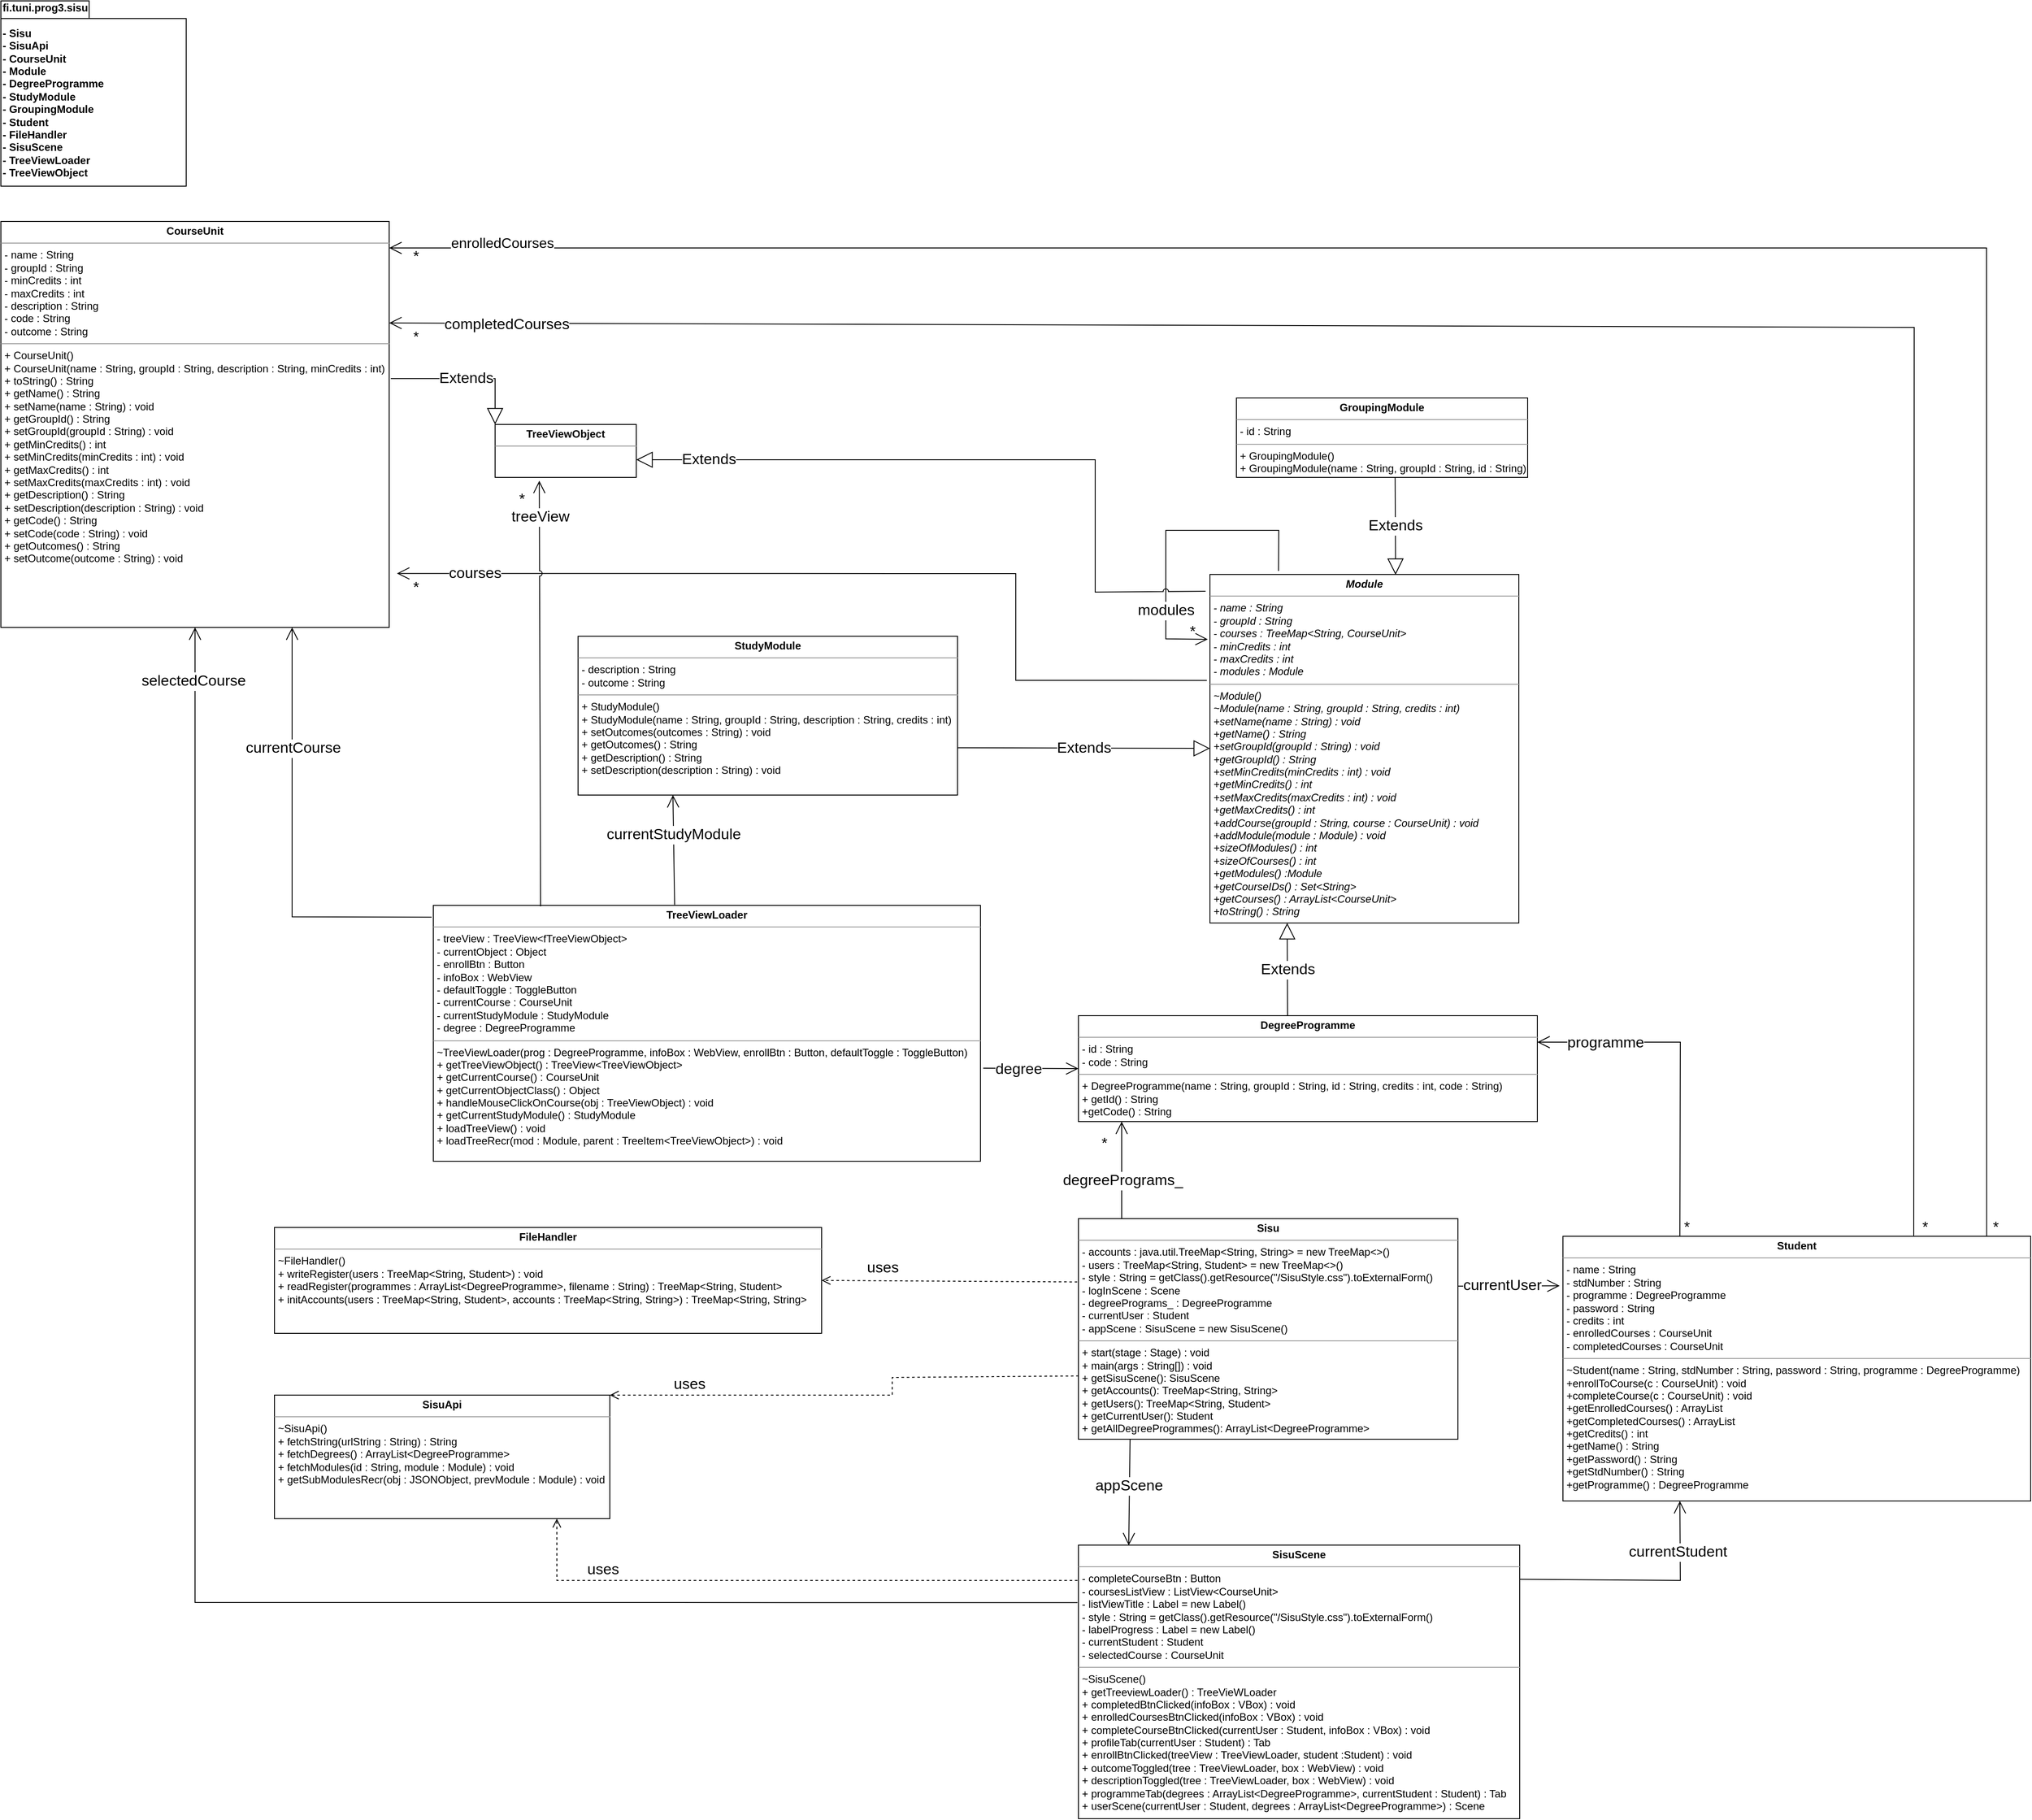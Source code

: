 <mxfile version="17.4.2" type="device"><diagram id="b2kYAkVYAqUi-ONLat55" name="Sivu-1"><mxGraphModel dx="3987" dy="3073" grid="1" gridSize="10" guides="1" tooltips="1" connect="1" arrows="1" fold="1" page="1" pageScale="1" pageWidth="827" pageHeight="1169" math="0" shadow="0"><root><mxCell id="0"/><mxCell id="1" parent="0"/><mxCell id="my7mPTRcm5bm8isYkacf-1" value="&lt;p style=&quot;margin: 0px ; margin-top: 4px ; text-align: center&quot;&gt;&lt;b&gt;CourseUnit&lt;/b&gt;&lt;/p&gt;&lt;hr size=&quot;1&quot;&gt;&lt;p style=&quot;margin: 0px ; margin-left: 4px&quot;&gt;- name : String&lt;/p&gt;&lt;p style=&quot;margin: 0px ; margin-left: 4px&quot;&gt;- groupId : String&lt;/p&gt;&lt;p style=&quot;margin: 0px ; margin-left: 4px&quot;&gt;- minCredits : int&lt;/p&gt;&lt;p style=&quot;margin: 0px ; margin-left: 4px&quot;&gt;- maxCredits : int&lt;/p&gt;&lt;p style=&quot;margin: 0px ; margin-left: 4px&quot;&gt;- description : String&lt;/p&gt;&lt;p style=&quot;margin: 0px ; margin-left: 4px&quot;&gt;- code : String&lt;/p&gt;&lt;p style=&quot;margin: 0px ; margin-left: 4px&quot;&gt;- outcome : String&lt;/p&gt;&lt;hr size=&quot;1&quot;&gt;&lt;p style=&quot;margin: 0px ; margin-left: 4px&quot;&gt;+ CourseUnit()&lt;/p&gt;&lt;p style=&quot;margin: 0px ; margin-left: 4px&quot;&gt;+ CourseUnit(name : String, groupId : String, description : String, minCredits : int)&lt;br&gt;&lt;/p&gt;&lt;p style=&quot;margin: 0px ; margin-left: 4px&quot;&gt;+ toString() : String&lt;br&gt;&lt;/p&gt;&lt;p style=&quot;margin: 0px ; margin-left: 4px&quot;&gt;+ getName() : String&lt;br&gt;&lt;/p&gt;&lt;p style=&quot;margin: 0px ; margin-left: 4px&quot;&gt;+ setName(name : String) : void&lt;br&gt;&lt;/p&gt;&lt;p style=&quot;margin: 0px ; margin-left: 4px&quot;&gt;+ getGroupId() : String&lt;br&gt;&lt;/p&gt;&lt;p style=&quot;margin: 0px ; margin-left: 4px&quot;&gt;+ setGroupId(groupId : String) : void&lt;br&gt;&lt;/p&gt;&lt;p style=&quot;margin: 0px ; margin-left: 4px&quot;&gt;+ getMinCredits() : int&lt;br&gt;&lt;/p&gt;&lt;p style=&quot;margin: 0px ; margin-left: 4px&quot;&gt;+ setMinCredits(minCredits : int) : void&lt;br&gt;&lt;/p&gt;&lt;p style=&quot;margin: 0px ; margin-left: 4px&quot;&gt;+ getMaxCredits() : int&lt;br&gt;&lt;/p&gt;&lt;p style=&quot;margin: 0px ; margin-left: 4px&quot;&gt;+ setMaxCredits(maxCredits : int) : void&lt;br&gt;&lt;/p&gt;&lt;p style=&quot;margin: 0px ; margin-left: 4px&quot;&gt;+ getDescription() : String&lt;br&gt;&lt;/p&gt;&lt;p style=&quot;margin: 0px ; margin-left: 4px&quot;&gt;+ setDescription(description : String) : void&lt;br&gt;&lt;/p&gt;&lt;p style=&quot;margin: 0px ; margin-left: 4px&quot;&gt;+ getCode() : String&lt;br&gt;&lt;/p&gt;&lt;p style=&quot;margin: 0px ; margin-left: 4px&quot;&gt;+ setCode(code : String) : void&lt;br&gt;&lt;/p&gt;&lt;p style=&quot;margin: 0px ; margin-left: 4px&quot;&gt;+ getOutcomes() : String&lt;br&gt;&lt;/p&gt;&lt;p style=&quot;margin: 0px ; margin-left: 4px&quot;&gt;+ setOutcome(outcome : String) : void&lt;br&gt;&lt;/p&gt;" style="verticalAlign=top;align=left;overflow=fill;fontSize=12;fontFamily=Helvetica;html=1;" parent="1" vertex="1"><mxGeometry x="-240" y="-540" width="440" height="460" as="geometry"/></mxCell><mxCell id="my7mPTRcm5bm8isYkacf-2" value="&lt;p style=&quot;margin: 0px ; margin-top: 4px ; text-align: center&quot;&gt;&lt;b&gt;TreeViewObject&lt;/b&gt;&lt;/p&gt;&lt;hr size=&quot;1&quot;&gt;&lt;p style=&quot;margin: 0px ; margin-left: 4px&quot;&gt;&lt;/p&gt;&lt;p style=&quot;margin: 0px ; margin-left: 4px&quot;&gt;&lt;br&gt;&lt;/p&gt;" style="verticalAlign=top;align=left;overflow=fill;fontSize=12;fontFamily=Helvetica;html=1;" parent="1" vertex="1"><mxGeometry x="320" y="-310" width="160" height="60" as="geometry"/></mxCell><mxCell id="my7mPTRcm5bm8isYkacf-3" value="&lt;p style=&quot;margin: 0px ; margin-top: 4px ; text-align: center&quot;&gt;&lt;b&gt;DegreeProgramme&lt;/b&gt;&lt;/p&gt;&lt;hr size=&quot;1&quot;&gt;&lt;p style=&quot;margin: 0px ; margin-left: 4px&quot;&gt;- id : String&lt;/p&gt;&lt;p style=&quot;margin: 0px ; margin-left: 4px&quot;&gt;- code : String&lt;br&gt;&lt;/p&gt;&lt;hr size=&quot;1&quot;&gt;&lt;p style=&quot;margin: 0px ; margin-left: 4px&quot;&gt;+ DegreeProgramme(name : String, groupId : String, id : String, credits : int, code : String)&lt;/p&gt;&lt;p style=&quot;margin: 0px ; margin-left: 4px&quot;&gt;+ getId() : String&lt;br&gt;&lt;/p&gt;&lt;p style=&quot;margin: 0px ; margin-left: 4px&quot;&gt;+getCode() : String&lt;br&gt;&lt;/p&gt;" style="verticalAlign=top;align=left;overflow=fill;fontSize=12;fontFamily=Helvetica;html=1;" parent="1" vertex="1"><mxGeometry x="981" y="360" width="520" height="120" as="geometry"/></mxCell><mxCell id="my7mPTRcm5bm8isYkacf-4" value="&lt;p style=&quot;margin: 0px ; margin-top: 4px ; text-align: center&quot;&gt;&lt;b&gt;Student&lt;/b&gt;&lt;/p&gt;&lt;hr size=&quot;1&quot;&gt;&lt;p style=&quot;margin: 0px ; margin-left: 4px&quot;&gt;- name : String&lt;/p&gt;&lt;p style=&quot;margin: 0px ; margin-left: 4px&quot;&gt;- stdNumber : String&lt;/p&gt;&lt;p style=&quot;margin: 0px ; margin-left: 4px&quot;&gt;- programme : DegreeProgramme&lt;/p&gt;&lt;p style=&quot;margin: 0px ; margin-left: 4px&quot;&gt;- password : String&lt;/p&gt;&lt;p style=&quot;margin: 0px ; margin-left: 4px&quot;&gt;- credits : int&lt;/p&gt;&lt;p style=&quot;margin: 0px ; margin-left: 4px&quot;&gt;- enrolledCourses : CourseUnit&lt;br&gt;- completedCourses : CourseUnit&lt;/p&gt;&lt;hr size=&quot;1&quot;&gt;&lt;p style=&quot;margin: 0px ; margin-left: 4px&quot;&gt;~Student(name : String, stdNumber : String, password : String, programme : DegreeProgramme)&lt;/p&gt;&lt;p style=&quot;margin: 0px ; margin-left: 4px&quot;&gt;+enrollToCourse(c : CourseUnit) : void&lt;br&gt;&lt;/p&gt;&lt;p style=&quot;margin: 0px ; margin-left: 4px&quot;&gt;+completeCourse(c : CourseUnit) : void&lt;br&gt;&lt;/p&gt;&lt;p style=&quot;margin: 0px ; margin-left: 4px&quot;&gt;+getEnrolledCourses() : ArrayList&lt;br&gt;&lt;/p&gt;&lt;p style=&quot;margin: 0px ; margin-left: 4px&quot;&gt;+getCompletedCourses() : ArrayList&lt;br&gt;&lt;/p&gt;&lt;p style=&quot;margin: 0px ; margin-left: 4px&quot;&gt;+getCredits() : int&lt;br&gt;&lt;/p&gt;&lt;p style=&quot;margin: 0px ; margin-left: 4px&quot;&gt;+getName() : String&lt;br&gt;&lt;/p&gt;&lt;p style=&quot;margin: 0px ; margin-left: 4px&quot;&gt;+getPassword() : String&lt;br&gt;&lt;/p&gt;&lt;p style=&quot;margin: 0px ; margin-left: 4px&quot;&gt;+getStdNumber() : String&lt;br&gt;&lt;/p&gt;&lt;p style=&quot;margin: 0px ; margin-left: 4px&quot;&gt;+getProgramme() : DegreeProgramme&lt;br&gt;&lt;/p&gt;&lt;p style=&quot;margin: 0px ; margin-left: 4px&quot;&gt;&lt;br&gt;&lt;/p&gt;" style="verticalAlign=top;align=left;overflow=fill;fontSize=12;fontFamily=Helvetica;html=1;" parent="1" vertex="1"><mxGeometry x="1530" y="610" width="530" height="300" as="geometry"/></mxCell><mxCell id="my7mPTRcm5bm8isYkacf-5" value="&lt;p style=&quot;margin: 0px ; margin-top: 4px ; text-align: center&quot;&gt;&lt;b&gt;SisuScene&lt;/b&gt;&lt;/p&gt;&lt;hr size=&quot;1&quot;&gt;&lt;p style=&quot;margin: 0px ; margin-left: 4px&quot;&gt;- completeCourseBtn : Button&lt;/p&gt;&lt;p style=&quot;margin: 0px ; margin-left: 4px&quot;&gt;- coursesListView : ListView&amp;lt;CourseUnit&amp;gt;&lt;/p&gt;&lt;p style=&quot;margin: 0px ; margin-left: 4px&quot;&gt;- listViewTitle : Label = new Label()&lt;/p&gt;&lt;p style=&quot;margin: 0px ; margin-left: 4px&quot;&gt;- style : String = getClass().getResource(&quot;/SisuStyle.css&quot;).toExternalForm()&lt;/p&gt;&lt;p style=&quot;margin: 0px ; margin-left: 4px&quot;&gt;- labelProgress : Label = new Label()&lt;/p&gt;&lt;p style=&quot;margin: 0px ; margin-left: 4px&quot;&gt;- currentStudent : Student&lt;/p&gt;&lt;p style=&quot;margin: 0px ; margin-left: 4px&quot;&gt;- selectedCourse : CourseUnit&lt;/p&gt;&lt;hr size=&quot;1&quot;&gt;&lt;p style=&quot;margin: 0px ; margin-left: 4px&quot;&gt;~SisuScene()&lt;/p&gt;&lt;p style=&quot;margin: 0px ; margin-left: 4px&quot;&gt;+ getTreeviewLoader() : TreeVieWLoader&lt;/p&gt;&lt;p style=&quot;margin: 0px ; margin-left: 4px&quot;&gt;+ completedBtnClicked(infoBox : VBox) : void&lt;/p&gt;&lt;p style=&quot;margin: 0px ; margin-left: 4px&quot;&gt;+ enrolledCoursesBtnClicked(infoBox : VBox) : void&lt;/p&gt;&lt;p style=&quot;margin: 0px ; margin-left: 4px&quot;&gt;+ completeCourseBtnClicked(currentUser : Student, infoBox : VBox) : void&lt;/p&gt;&lt;p style=&quot;margin: 0px ; margin-left: 4px&quot;&gt;+ profileTab(currentUser : Student) : Tab&lt;/p&gt;&lt;p style=&quot;margin: 0px ; margin-left: 4px&quot;&gt;+ enrollBtnClicked(treeView : TreeViewLoader, student :Student) : void&lt;/p&gt;&lt;p style=&quot;margin: 0px ; margin-left: 4px&quot;&gt;+ outcomeToggled(tree : TreeViewLoader, box : WebView) : void&lt;/p&gt;&lt;p style=&quot;margin: 0px ; margin-left: 4px&quot;&gt;+ descriptionToggled(tree : TreeViewLoader, box : WebView) : void&lt;/p&gt;&lt;p style=&quot;margin: 0px ; margin-left: 4px&quot;&gt;+ programmeTab(degrees : ArrayList&amp;lt;DegreeProgramme&amp;gt;, currentStudent : Student) : Tab&lt;/p&gt;&lt;p style=&quot;margin: 0px ; margin-left: 4px&quot;&gt;+ userScene(currentUser : Student, degrees : ArrayList&amp;lt;DegreeProgramme&amp;gt;) : Scene&lt;/p&gt;" style="verticalAlign=top;align=left;overflow=fill;fontSize=12;fontFamily=Helvetica;html=1;" parent="1" vertex="1"><mxGeometry x="981" y="960" width="500" height="310" as="geometry"/></mxCell><mxCell id="my7mPTRcm5bm8isYkacf-6" value="&lt;p style=&quot;margin: 0px ; margin-top: 4px ; text-align: center&quot;&gt;&lt;b&gt;Sisu&lt;/b&gt;&lt;/p&gt;&lt;hr size=&quot;1&quot;&gt;&lt;p style=&quot;margin: 0px ; margin-left: 4px&quot;&gt;- accounts : java.util.TreeMap&amp;lt;String, String&amp;gt; = new TreeMap&amp;lt;&amp;gt;()&lt;/p&gt;&lt;p style=&quot;margin: 0px ; margin-left: 4px&quot;&gt;- users : TreeMap&amp;lt;String, Student&amp;gt; = new TreeMap&amp;lt;&amp;gt;()&lt;/p&gt;&lt;p style=&quot;margin: 0px ; margin-left: 4px&quot;&gt;- style : String = getClass().getResource(&quot;/SisuStyle.css&quot;).toExternalForm()&lt;/p&gt;&lt;p style=&quot;margin: 0px ; margin-left: 4px&quot;&gt;- logInScene : Scene&lt;/p&gt;&lt;p style=&quot;margin: 0px ; margin-left: 4px&quot;&gt;- degreePrograms_ : DegreeProgramme&lt;/p&gt;&lt;p style=&quot;margin: 0px ; margin-left: 4px&quot;&gt;- currentUser : Student&lt;/p&gt;&lt;p style=&quot;margin: 0px ; margin-left: 4px&quot;&gt;- appScene : SisuScene = new SisuScene()&lt;/p&gt;&lt;hr size=&quot;1&quot;&gt;&lt;p style=&quot;margin: 0px ; margin-left: 4px&quot;&gt;+ start(stage : Stage) : void&lt;/p&gt;&lt;p style=&quot;margin: 0px ; margin-left: 4px&quot;&gt;+ main(args : String[]) : void&lt;/p&gt;&lt;p style=&quot;margin: 0px ; margin-left: 4px&quot;&gt;+&amp;nbsp;getSisuScene(): SisuScene&lt;/p&gt;&lt;p style=&quot;margin: 0px ; margin-left: 4px&quot;&gt;+ getAccounts(): TreeMap&amp;lt;String, String&amp;gt;&lt;/p&gt;&lt;p style=&quot;margin: 0px ; margin-left: 4px&quot;&gt;+ getUsers(): TreeMap&amp;lt;String, Student&amp;gt;&lt;/p&gt;&lt;p style=&quot;margin: 0px ; margin-left: 4px&quot;&gt;+ getCurrentUser(): Student&lt;/p&gt;&lt;p style=&quot;margin: 0px ; margin-left: 4px&quot;&gt;+ getAllDegreeProgrammes(): ArrayList&amp;lt;DegreeProgramme&amp;gt;&lt;/p&gt;" style="verticalAlign=top;align=left;overflow=fill;fontSize=12;fontFamily=Helvetica;html=1;" parent="1" vertex="1"><mxGeometry x="981" y="590" width="430" height="250" as="geometry"/></mxCell><mxCell id="my7mPTRcm5bm8isYkacf-7" value="&lt;p style=&quot;margin: 0px ; margin-top: 4px ; text-align: center&quot;&gt;&lt;b&gt;Module&lt;/b&gt;&lt;/p&gt;&lt;hr size=&quot;1&quot;&gt;&lt;p style=&quot;margin: 0px ; margin-left: 4px&quot;&gt;- name : String&lt;/p&gt;&lt;p style=&quot;margin: 0px ; margin-left: 4px&quot;&gt;- groupId : String&lt;/p&gt;&lt;p style=&quot;margin: 0px ; margin-left: 4px&quot;&gt;- courses : TreeMap&amp;lt;String, CourseUnit&amp;gt;&lt;/p&gt;&lt;p style=&quot;margin: 0px ; margin-left: 4px&quot;&gt;- minCredits : int&lt;/p&gt;&lt;p style=&quot;margin: 0px ; margin-left: 4px&quot;&gt;- maxCredits : int&lt;/p&gt;&lt;p style=&quot;margin: 0px ; margin-left: 4px&quot;&gt;- modules : Module&lt;/p&gt;&lt;hr size=&quot;1&quot;&gt;&lt;p style=&quot;margin: 0px ; margin-left: 4px&quot;&gt;~Module()&lt;br&gt;&lt;/p&gt;&lt;p style=&quot;margin: 0px ; margin-left: 4px&quot;&gt;~Module(name : String, groupId : String, credits : int)&lt;br&gt;&lt;/p&gt;&lt;p style=&quot;margin: 0px ; margin-left: 4px&quot;&gt;+setName(name : String) : void&lt;/p&gt;&lt;p style=&quot;margin: 0px ; margin-left: 4px&quot;&gt;+getName() : String&lt;br&gt;&lt;/p&gt;&lt;p style=&quot;margin: 0px ; margin-left: 4px&quot;&gt;+setGroupId(groupId : String) : void&lt;br&gt;&lt;/p&gt;&lt;p style=&quot;margin: 0px ; margin-left: 4px&quot;&gt;+getGroupId() : String&lt;br&gt;&lt;/p&gt;&lt;p style=&quot;margin: 0px ; margin-left: 4px&quot;&gt;+setMinCredits(minCredits : int) : void&lt;br&gt;&lt;/p&gt;&lt;p style=&quot;margin: 0px ; margin-left: 4px&quot;&gt;+getMinCredits() : int&lt;br&gt;&lt;/p&gt;&lt;p style=&quot;margin: 0px ; margin-left: 4px&quot;&gt;+setMaxCredits(maxCredits : int) : void&lt;br&gt;&lt;/p&gt;&lt;p style=&quot;margin: 0px ; margin-left: 4px&quot;&gt;+getMaxCredits() : int&lt;br&gt;&lt;/p&gt;&lt;p style=&quot;margin: 0px ; margin-left: 4px&quot;&gt;+addCourse(groupId : String, course : CourseUnit) : void&lt;br&gt;&lt;/p&gt;&lt;p style=&quot;margin: 0px ; margin-left: 4px&quot;&gt;+addModule(module : Module) : void&lt;br&gt;&lt;/p&gt;&lt;p style=&quot;margin: 0px ; margin-left: 4px&quot;&gt;+sizeOfModules() : int&lt;br&gt;&lt;/p&gt;&lt;p style=&quot;margin: 0px ; margin-left: 4px&quot;&gt;+sizeOfCourses() : int&lt;br&gt;&lt;/p&gt;&lt;p style=&quot;margin: 0px ; margin-left: 4px&quot;&gt;+getModules() :Module&lt;br&gt;&lt;/p&gt;&lt;p style=&quot;margin: 0px ; margin-left: 4px&quot;&gt;+getCourseIDs() : Set&amp;lt;String&amp;gt;&lt;br&gt;&lt;/p&gt;&lt;p style=&quot;margin: 0px ; margin-left: 4px&quot;&gt;+getCourses() : ArrayList&amp;lt;CourseUnit&amp;gt;&lt;br&gt;&lt;/p&gt;&lt;p style=&quot;margin: 0px ; margin-left: 4px&quot;&gt;+toString() : String&lt;br&gt;&lt;/p&gt;" style="verticalAlign=top;align=left;overflow=fill;fontSize=12;fontFamily=Helvetica;html=1;fontStyle=2" parent="1" vertex="1"><mxGeometry x="1130" y="-140" width="350" height="395" as="geometry"/></mxCell><mxCell id="my7mPTRcm5bm8isYkacf-8" value="&lt;p style=&quot;margin: 0px ; margin-top: 4px ; text-align: center&quot;&gt;&lt;b&gt;SisuApi&lt;/b&gt;&lt;/p&gt;&lt;hr size=&quot;1&quot;&gt;&lt;p style=&quot;margin: 0px ; margin-left: 4px&quot;&gt;&lt;/p&gt;&lt;p style=&quot;margin: 0px ; margin-left: 4px&quot;&gt;~SisuApi()&lt;br&gt;&lt;/p&gt;&lt;p style=&quot;margin: 0px ; margin-left: 4px&quot;&gt;+ fetchString(urlString : String) : String&lt;/p&gt;&lt;p style=&quot;margin: 0px ; margin-left: 4px&quot;&gt;+ fetchDegrees() : ArrayList&amp;lt;DegreeProgramme&amp;gt;&lt;/p&gt;&lt;p style=&quot;margin: 0px ; margin-left: 4px&quot;&gt;+ fetchModules(id : String, module : Module) : void&lt;/p&gt;&lt;p style=&quot;margin: 0px ; margin-left: 4px&quot;&gt;+ getSubModulesRecr(obj : JSONObject, prevModule : Module) : void&lt;/p&gt;" style="verticalAlign=top;align=left;overflow=fill;fontSize=12;fontFamily=Helvetica;html=1;" parent="1" vertex="1"><mxGeometry x="70" y="790" width="380" height="140" as="geometry"/></mxCell><mxCell id="my7mPTRcm5bm8isYkacf-9" value="&lt;p style=&quot;margin: 0px ; margin-top: 4px ; text-align: center&quot;&gt;&lt;b&gt;FileHandler&lt;/b&gt;&lt;/p&gt;&lt;hr size=&quot;1&quot;&gt;&lt;p style=&quot;margin: 0px ; margin-left: 4px&quot;&gt;~FileHandler()&lt;/p&gt;&lt;p style=&quot;margin: 0px ; margin-left: 4px&quot;&gt;+ writeRegister(users : TreeMap&amp;lt;String, Student&amp;gt;) : void&lt;/p&gt;&lt;p style=&quot;margin: 0px ; margin-left: 4px&quot;&gt;+ readRegister(programmes : ArrayList&amp;lt;DegreeProgramme&amp;gt;, filename : String) : TreeMap&amp;lt;String, Student&amp;gt;&lt;/p&gt;&lt;p style=&quot;margin: 0px ; margin-left: 4px&quot;&gt;+ initAccounts(users : TreeMap&amp;lt;String, Student&amp;gt;, accounts : TreeMap&amp;lt;String, String&amp;gt;) : TreeMap&amp;lt;String, String&amp;gt;&lt;/p&gt;" style="verticalAlign=top;align=left;overflow=fill;fontSize=12;fontFamily=Helvetica;html=1;" parent="1" vertex="1"><mxGeometry x="70" y="600" width="620" height="120" as="geometry"/></mxCell><mxCell id="my7mPTRcm5bm8isYkacf-10" value="&lt;p style=&quot;margin: 0px ; margin-top: 4px ; text-align: center&quot;&gt;&lt;b&gt;TreeViewLoader&lt;/b&gt;&lt;/p&gt;&lt;hr size=&quot;1&quot;&gt;&lt;p style=&quot;margin: 0px ; margin-left: 4px&quot;&gt;- treeView : TreeView&amp;lt;fTreeViewObject&amp;gt;&lt;/p&gt;&lt;p style=&quot;margin: 0px ; margin-left: 4px&quot;&gt;- currentObject : Object&lt;/p&gt;&lt;p style=&quot;margin: 0px ; margin-left: 4px&quot;&gt;- enrollBtn : Button&lt;/p&gt;&lt;p style=&quot;margin: 0px ; margin-left: 4px&quot;&gt;- infoBox : WebView&lt;/p&gt;&lt;p style=&quot;margin: 0px ; margin-left: 4px&quot;&gt;- defaultToggle : ToggleButton&lt;/p&gt;&lt;p style=&quot;margin: 0px ; margin-left: 4px&quot;&gt;- currentCourse : CourseUnit&lt;/p&gt;&lt;p style=&quot;margin: 0px ; margin-left: 4px&quot;&gt;- currentStudyModule : StudyModule&lt;br&gt;&lt;/p&gt;&lt;p style=&quot;margin: 0px ; margin-left: 4px&quot;&gt;- degree : DegreeProgramme&lt;/p&gt;&lt;hr size=&quot;1&quot;&gt;&lt;p style=&quot;margin: 0px ; margin-left: 4px&quot;&gt;~TreeViewLoader(prog : DegreeProgramme, infoBox : WebView, enrollBtn : Button, defaultToggle : ToggleButton)&lt;br&gt;&lt;/p&gt;&lt;p style=&quot;margin: 0px ; margin-left: 4px&quot;&gt;+ getTreeViewObject() : TreeView&amp;lt;TreeViewObject&amp;gt;&lt;/p&gt;&lt;p style=&quot;margin: 0px ; margin-left: 4px&quot;&gt;+ getCurrentCourse() : CourseUnit&lt;/p&gt;&lt;p style=&quot;margin: 0px ; margin-left: 4px&quot;&gt;+ getCurrentObjectClass() : Object&lt;/p&gt;&lt;p style=&quot;margin: 0px ; margin-left: 4px&quot;&gt;+ handleMouseClickOnCourse(obj : TreeViewObject) : void&lt;/p&gt;&lt;p style=&quot;margin: 0px ; margin-left: 4px&quot;&gt;+ getCurrentStudyModule() : StudyModule&lt;/p&gt;&lt;p style=&quot;margin: 0px ; margin-left: 4px&quot;&gt;+ loadTreeView() : void&lt;/p&gt;&lt;p style=&quot;margin: 0px ; margin-left: 4px&quot;&gt;+ loadTreeRecr(mod : Module, parent : TreeItem&amp;lt;TreeViewObject&amp;gt;) : void&lt;/p&gt;" style="verticalAlign=top;align=left;overflow=fill;fontSize=12;fontFamily=Helvetica;html=1;" parent="1" vertex="1"><mxGeometry x="250" y="235" width="620" height="290" as="geometry"/></mxCell><mxCell id="my7mPTRcm5bm8isYkacf-11" value="&lt;p style=&quot;margin: 0px ; margin-top: 4px ; text-align: center&quot;&gt;&lt;b&gt;StudyModule&lt;/b&gt;&lt;/p&gt;&lt;hr size=&quot;1&quot;&gt;&lt;p style=&quot;margin: 0px ; margin-left: 4px&quot;&gt;- description : String&lt;/p&gt;&lt;p style=&quot;margin: 0px ; margin-left: 4px&quot;&gt;- outcome : String&lt;br&gt;&lt;/p&gt;&lt;hr size=&quot;1&quot;&gt;&lt;p style=&quot;margin: 0px ; margin-left: 4px&quot;&gt;+ StudyModule()&lt;/p&gt;&lt;p style=&quot;margin: 0px ; margin-left: 4px&quot;&gt;+ StudyModule(name : String, groupId : String, description : String, credits : int)&lt;br&gt;&lt;/p&gt;&lt;p style=&quot;margin: 0px ; margin-left: 4px&quot;&gt;+ setOutcomes(outcomes : String) : void&lt;br&gt;&lt;/p&gt;&lt;p style=&quot;margin: 0px ; margin-left: 4px&quot;&gt;+ getOutcomes() : String&lt;br&gt;&lt;/p&gt;&lt;p style=&quot;margin: 0px ; margin-left: 4px&quot;&gt;+ getDescription() : String&lt;br&gt;&lt;/p&gt;&lt;p style=&quot;margin: 0px ; margin-left: 4px&quot;&gt;+ setDescription(description : String) : void&lt;br&gt;&lt;/p&gt;" style="verticalAlign=top;align=left;overflow=fill;fontSize=12;fontFamily=Helvetica;html=1;" parent="1" vertex="1"><mxGeometry x="414" y="-70" width="430" height="180" as="geometry"/></mxCell><mxCell id="my7mPTRcm5bm8isYkacf-12" value="&lt;p style=&quot;margin: 0px ; margin-top: 4px ; text-align: center&quot;&gt;&lt;b&gt;GroupingModule&lt;/b&gt;&lt;/p&gt;&lt;hr size=&quot;1&quot;&gt;&lt;p style=&quot;margin: 0px ; margin-left: 4px&quot;&gt;- id : String&lt;/p&gt;&lt;hr size=&quot;1&quot;&gt;&lt;p style=&quot;margin: 0px ; margin-left: 4px&quot;&gt;+ GroupingModule()&lt;/p&gt;&lt;p style=&quot;margin: 0px ; margin-left: 4px&quot;&gt;+ GroupingModule(name : String, groupId : String, id : String)&lt;/p&gt;" style="verticalAlign=top;align=left;overflow=fill;fontSize=12;fontFamily=Helvetica;html=1;" parent="1" vertex="1"><mxGeometry x="1160" y="-340" width="330" height="90" as="geometry"/></mxCell><mxCell id="my7mPTRcm5bm8isYkacf-22" value="" style="endArrow=open;endFill=1;endSize=12;html=1;rounded=0;fontSize=16;targetPerimeterSpacing=0;strokeWidth=1;exitX=0.906;exitY=0;exitDx=0;exitDy=0;exitPerimeter=0;" parent="1" source="my7mPTRcm5bm8isYkacf-4" edge="1"><mxGeometry width="160" relative="1" as="geometry"><mxPoint x="940" y="-390" as="sourcePoint"/><mxPoint x="200" y="-510" as="targetPoint"/><Array as="points"><mxPoint x="2010" y="-510"/><mxPoint x="230" y="-510"/><mxPoint x="204" y="-510"/></Array></mxGeometry></mxCell><mxCell id="my7mPTRcm5bm8isYkacf-23" value="enrolledCourses" style="edgeLabel;html=1;align=center;verticalAlign=middle;resizable=0;points=[];fontSize=16;" parent="my7mPTRcm5bm8isYkacf-22" vertex="1" connectable="0"><mxGeometry x="0.981" relative="1" as="geometry"><mxPoint x="100" y="-6" as="offset"/></mxGeometry></mxCell><mxCell id="my7mPTRcm5bm8isYkacf-25" value="*" style="text;html=1;align=center;verticalAlign=middle;resizable=0;points=[];autosize=1;strokeColor=none;fillColor=none;fontSize=16;" parent="1" vertex="1"><mxGeometry x="220" y="-420" width="20" height="20" as="geometry"/></mxCell><mxCell id="my7mPTRcm5bm8isYkacf-26" value="*" style="text;html=1;align=center;verticalAlign=middle;resizable=0;points=[];autosize=1;strokeColor=none;fillColor=none;fontSize=17;" parent="1" vertex="1"><mxGeometry x="2010" y="585" width="20" height="30" as="geometry"/></mxCell><mxCell id="my7mPTRcm5bm8isYkacf-27" value="" style="endArrow=open;endFill=1;endSize=12;html=1;rounded=0;fontSize=17;targetPerimeterSpacing=0;strokeWidth=1;exitX=0.136;exitY=1.001;exitDx=0;exitDy=0;exitPerimeter=0;entryX=0.114;entryY=0.001;entryDx=0;entryDy=0;entryPerimeter=0;" parent="1" source="my7mPTRcm5bm8isYkacf-6" target="my7mPTRcm5bm8isYkacf-5" edge="1"><mxGeometry width="160" relative="1" as="geometry"><mxPoint x="1030" y="820" as="sourcePoint"/><mxPoint x="1040" y="850" as="targetPoint"/><Array as="points"/></mxGeometry></mxCell><mxCell id="my7mPTRcm5bm8isYkacf-59" value="appScene" style="edgeLabel;html=1;align=center;verticalAlign=middle;resizable=0;points=[];fontSize=17;" parent="my7mPTRcm5bm8isYkacf-27" vertex="1" connectable="0"><mxGeometry x="0.196" y="-1" relative="1" as="geometry"><mxPoint y="-19" as="offset"/></mxGeometry></mxCell><mxCell id="my7mPTRcm5bm8isYkacf-28" value="" style="endArrow=open;endFill=1;endSize=12;html=1;rounded=0;fontSize=17;targetPerimeterSpacing=0;strokeWidth=1;entryX=0.25;entryY=1;entryDx=0;entryDy=0;exitX=1.001;exitY=0.125;exitDx=0;exitDy=0;exitPerimeter=0;" parent="1" source="my7mPTRcm5bm8isYkacf-5" target="my7mPTRcm5bm8isYkacf-4" edge="1"><mxGeometry width="160" relative="1" as="geometry"><mxPoint x="1470" y="1000" as="sourcePoint"/><mxPoint x="2470" y="430" as="targetPoint"/><Array as="points"><mxPoint x="1663" y="1000"/></Array></mxGeometry></mxCell><mxCell id="my7mPTRcm5bm8isYkacf-56" value="currentStudent" style="edgeLabel;html=1;align=center;verticalAlign=middle;resizable=0;points=[];fontSize=17;" parent="my7mPTRcm5bm8isYkacf-28" vertex="1" connectable="0"><mxGeometry x="0.733" relative="1" as="geometry"><mxPoint x="-3" y="22" as="offset"/></mxGeometry></mxCell><mxCell id="my7mPTRcm5bm8isYkacf-29" value="" style="endArrow=open;endFill=1;endSize=12;html=1;rounded=0;fontSize=17;targetPerimeterSpacing=0;strokeWidth=1;exitX=-0.002;exitY=0.21;exitDx=0;exitDy=0;exitPerimeter=0;" parent="1" source="my7mPTRcm5bm8isYkacf-5" target="my7mPTRcm5bm8isYkacf-1" edge="1"><mxGeometry width="160" relative="1" as="geometry"><mxPoint x="960" y="1025" as="sourcePoint"/><mxPoint x="574" y="1080" as="targetPoint"/><Array as="points"><mxPoint x="-20" y="1025"/></Array></mxGeometry></mxCell><mxCell id="my7mPTRcm5bm8isYkacf-54" value="selectedCourse" style="edgeLabel;html=1;align=center;verticalAlign=middle;resizable=0;points=[];fontSize=17;" parent="my7mPTRcm5bm8isYkacf-29" vertex="1" connectable="0"><mxGeometry x="0.953" relative="1" as="geometry"><mxPoint x="-2" y="11" as="offset"/></mxGeometry></mxCell><mxCell id="my7mPTRcm5bm8isYkacf-30" value="" style="endArrow=open;endFill=1;endSize=12;html=1;rounded=0;fontSize=17;targetPerimeterSpacing=0;strokeWidth=1;exitX=0.222;exitY=-0.01;exitDx=0;exitDy=0;exitPerimeter=0;entryX=-0.007;entryY=0.186;entryDx=0;entryDy=0;entryPerimeter=0;" parent="1" source="my7mPTRcm5bm8isYkacf-7" target="my7mPTRcm5bm8isYkacf-7" edge="1"><mxGeometry width="160" relative="1" as="geometry"><mxPoint x="2310" y="430" as="sourcePoint"/><mxPoint x="2470" y="430" as="targetPoint"/><Array as="points"><mxPoint x="1208" y="-190"/><mxPoint x="1080" y="-190"/><mxPoint x="1080" y="-67"/></Array></mxGeometry></mxCell><mxCell id="my7mPTRcm5bm8isYkacf-49" value="modules" style="edgeLabel;html=1;align=center;verticalAlign=middle;resizable=0;points=[];fontSize=17;" parent="my7mPTRcm5bm8isYkacf-30" vertex="1" connectable="0"><mxGeometry x="0.447" relative="1" as="geometry"><mxPoint y="15" as="offset"/></mxGeometry></mxCell><mxCell id="my7mPTRcm5bm8isYkacf-31" value="" style="endArrow=open;endFill=1;endSize=12;html=1;rounded=0;fontSize=17;targetPerimeterSpacing=0;strokeWidth=1;exitX=0.25;exitY=0;exitDx=0;exitDy=0;entryX=1;entryY=0.25;entryDx=0;entryDy=0;" parent="1" source="my7mPTRcm5bm8isYkacf-4" target="my7mPTRcm5bm8isYkacf-3" edge="1"><mxGeometry width="160" relative="1" as="geometry"><mxPoint x="2310" y="430" as="sourcePoint"/><mxPoint x="2470" y="430" as="targetPoint"/><Array as="points"><mxPoint x="1663" y="390"/></Array></mxGeometry></mxCell><mxCell id="my7mPTRcm5bm8isYkacf-45" value="programme" style="edgeLabel;html=1;align=center;verticalAlign=middle;resizable=0;points=[];fontSize=17;" parent="my7mPTRcm5bm8isYkacf-31" vertex="1" connectable="0"><mxGeometry x="0.644" y="1" relative="1" as="geometry"><mxPoint x="9" as="offset"/></mxGeometry></mxCell><mxCell id="my7mPTRcm5bm8isYkacf-32" value="" style="endArrow=open;endFill=1;endSize=12;html=1;rounded=0;fontSize=17;targetPerimeterSpacing=0;strokeWidth=1;exitX=-0.01;exitY=0.304;exitDx=0;exitDy=0;exitPerimeter=0;entryX=1.02;entryY=0.867;entryDx=0;entryDy=0;entryPerimeter=0;" parent="1" source="my7mPTRcm5bm8isYkacf-7" target="my7mPTRcm5bm8isYkacf-1" edge="1"><mxGeometry width="160" relative="1" as="geometry"><mxPoint x="2310" y="430" as="sourcePoint"/><mxPoint x="2470" y="430" as="targetPoint"/><Array as="points"><mxPoint x="910" y="-20"/><mxPoint x="910" y="-141"/></Array></mxGeometry></mxCell><mxCell id="my7mPTRcm5bm8isYkacf-43" value="courses" style="edgeLabel;html=1;align=center;verticalAlign=middle;resizable=0;points=[];fontSize=17;" parent="my7mPTRcm5bm8isYkacf-32" vertex="1" connectable="0"><mxGeometry x="0.885" relative="1" as="geometry"><mxPoint x="28" as="offset"/></mxGeometry></mxCell><mxCell id="my7mPTRcm5bm8isYkacf-33" value="" style="endArrow=open;endFill=1;endSize=12;html=1;rounded=0;fontSize=17;targetPerimeterSpacing=0;strokeWidth=1;exitX=0.75;exitY=0;exitDx=0;exitDy=0;entryX=1;entryY=0.25;entryDx=0;entryDy=0;" parent="1" source="my7mPTRcm5bm8isYkacf-4" target="my7mPTRcm5bm8isYkacf-1" edge="1"><mxGeometry width="160" relative="1" as="geometry"><mxPoint x="2310" y="430" as="sourcePoint"/><mxPoint x="1870" y="-160" as="targetPoint"/><Array as="points"><mxPoint x="1928" y="-420"/></Array></mxGeometry></mxCell><mxCell id="my7mPTRcm5bm8isYkacf-42" value="completedCourses" style="edgeLabel;html=1;align=center;verticalAlign=middle;resizable=0;points=[];fontSize=17;" parent="my7mPTRcm5bm8isYkacf-33" vertex="1" connectable="0"><mxGeometry x="0.904" y="1" relative="1" as="geometry"><mxPoint as="offset"/></mxGeometry></mxCell><mxCell id="my7mPTRcm5bm8isYkacf-35" value="*" style="text;html=1;align=center;verticalAlign=middle;resizable=0;points=[];autosize=1;strokeColor=none;fillColor=none;fontSize=17;" parent="1" vertex="1"><mxGeometry x="1930" y="585" width="20" height="30" as="geometry"/></mxCell><mxCell id="my7mPTRcm5bm8isYkacf-36" value="*" style="text;html=1;align=center;verticalAlign=middle;resizable=0;points=[];autosize=1;strokeColor=none;fillColor=none;fontSize=17;" parent="1" vertex="1"><mxGeometry x="220" y="-515" width="20" height="30" as="geometry"/></mxCell><mxCell id="my7mPTRcm5bm8isYkacf-44" value="*" style="text;html=1;align=center;verticalAlign=middle;resizable=0;points=[];autosize=1;strokeColor=none;fillColor=none;fontSize=17;" parent="1" vertex="1"><mxGeometry x="220" y="-140" width="20" height="30" as="geometry"/></mxCell><mxCell id="my7mPTRcm5bm8isYkacf-46" value="*" style="text;html=1;align=center;verticalAlign=middle;resizable=0;points=[];autosize=1;strokeColor=none;fillColor=none;fontSize=17;" parent="1" vertex="1"><mxGeometry x="1660" y="585" width="20" height="30" as="geometry"/></mxCell><mxCell id="my7mPTRcm5bm8isYkacf-47" value="*" style="text;html=1;align=center;verticalAlign=middle;resizable=0;points=[];autosize=1;strokeColor=none;fillColor=none;fontSize=17;" parent="1" vertex="1"><mxGeometry x="1100" y="-90" width="20" height="30" as="geometry"/></mxCell><mxCell id="my7mPTRcm5bm8isYkacf-51" value="uses" style="html=1;verticalAlign=bottom;endArrow=open;dashed=1;endSize=8;rounded=0;fontSize=17;targetPerimeterSpacing=0;strokeWidth=1;entryX=0.842;entryY=1;entryDx=0;entryDy=0;entryPerimeter=0;exitX=-0.002;exitY=0.129;exitDx=0;exitDy=0;exitPerimeter=0;" parent="1" source="my7mPTRcm5bm8isYkacf-5" target="my7mPTRcm5bm8isYkacf-8" edge="1"><mxGeometry x="0.631" relative="1" as="geometry"><mxPoint x="960" y="1000" as="sourcePoint"/><mxPoint x="390" y="1010" as="targetPoint"/><Array as="points"><mxPoint x="390" y="1000"/></Array><mxPoint as="offset"/></mxGeometry></mxCell><mxCell id="my7mPTRcm5bm8isYkacf-52" value="uses" style="html=1;verticalAlign=bottom;endArrow=open;dashed=1;endSize=8;rounded=0;fontSize=17;targetPerimeterSpacing=0;strokeWidth=1;exitX=-0.003;exitY=0.287;exitDx=0;exitDy=0;entryX=1;entryY=0.5;entryDx=0;entryDy=0;exitPerimeter=0;" parent="1" source="my7mPTRcm5bm8isYkacf-6" target="my7mPTRcm5bm8isYkacf-9" edge="1"><mxGeometry x="0.521" y="-2" relative="1" as="geometry"><mxPoint x="1040" y="850" as="sourcePoint"/><mxPoint x="690" y="650" as="targetPoint"/><Array as="points"/><mxPoint as="offset"/></mxGeometry></mxCell><mxCell id="my7mPTRcm5bm8isYkacf-61" value="" style="endArrow=open;endFill=1;endSize=12;html=1;rounded=0;fontSize=17;targetPerimeterSpacing=0;strokeWidth=1;" parent="1" edge="1"><mxGeometry width="160" relative="1" as="geometry"><mxPoint x="1030" y="590" as="sourcePoint"/><mxPoint x="1030" y="480" as="targetPoint"/><Array as="points"><mxPoint x="1030" y="530"/></Array></mxGeometry></mxCell><mxCell id="my7mPTRcm5bm8isYkacf-62" value="degreePrograms_" style="edgeLabel;html=1;align=center;verticalAlign=middle;resizable=0;points=[];fontSize=17;" parent="my7mPTRcm5bm8isYkacf-61" vertex="1" connectable="0"><mxGeometry x="0.209" y="-1" relative="1" as="geometry"><mxPoint y="23" as="offset"/></mxGeometry></mxCell><mxCell id="my7mPTRcm5bm8isYkacf-63" value="*" style="text;html=1;align=center;verticalAlign=middle;resizable=0;points=[];autosize=1;strokeColor=none;fillColor=none;fontSize=17;" parent="1" vertex="1"><mxGeometry x="1000" y="490" width="20" height="30" as="geometry"/></mxCell><mxCell id="my7mPTRcm5bm8isYkacf-66" value="" style="endArrow=open;endFill=1;endSize=12;html=1;rounded=0;fontSize=17;targetPerimeterSpacing=0;strokeWidth=1;entryX=0.25;entryY=1;entryDx=0;entryDy=0;exitX=0.441;exitY=-0.002;exitDx=0;exitDy=0;exitPerimeter=0;" parent="1" source="my7mPTRcm5bm8isYkacf-10" target="my7mPTRcm5bm8isYkacf-11" edge="1"><mxGeometry width="160" relative="1" as="geometry"><mxPoint x="710" y="490" as="sourcePoint"/><mxPoint x="870" y="490" as="targetPoint"/></mxGeometry></mxCell><mxCell id="my7mPTRcm5bm8isYkacf-71" value="currentStudyModule" style="edgeLabel;html=1;align=center;verticalAlign=middle;resizable=0;points=[];fontSize=17;" parent="my7mPTRcm5bm8isYkacf-66" vertex="1" connectable="0"><mxGeometry x="0.284" relative="1" as="geometry"><mxPoint as="offset"/></mxGeometry></mxCell><mxCell id="my7mPTRcm5bm8isYkacf-67" value="" style="endArrow=open;endFill=1;endSize=12;html=1;rounded=0;fontSize=17;targetPerimeterSpacing=0;strokeWidth=1;exitX=-0.003;exitY=0.046;exitDx=0;exitDy=0;exitPerimeter=0;entryX=0.75;entryY=1;entryDx=0;entryDy=0;" parent="1" source="my7mPTRcm5bm8isYkacf-10" target="my7mPTRcm5bm8isYkacf-1" edge="1"><mxGeometry width="160" relative="1" as="geometry"><mxPoint x="50" y="210" as="sourcePoint"/><mxPoint x="210" y="210" as="targetPoint"/><Array as="points"><mxPoint x="90" y="248"/></Array></mxGeometry></mxCell><mxCell id="my7mPTRcm5bm8isYkacf-70" value="currentCourse" style="edgeLabel;html=1;align=center;verticalAlign=middle;resizable=0;points=[];fontSize=17;" parent="my7mPTRcm5bm8isYkacf-67" vertex="1" connectable="0"><mxGeometry x="0.44" y="-1" relative="1" as="geometry"><mxPoint y="1" as="offset"/></mxGeometry></mxCell><mxCell id="my7mPTRcm5bm8isYkacf-68" value="" style="endArrow=open;endFill=1;endSize=12;html=1;rounded=0;fontSize=17;targetPerimeterSpacing=0;strokeWidth=1;entryX=0;entryY=0.5;entryDx=0;entryDy=0;exitX=1.005;exitY=0.636;exitDx=0;exitDy=0;exitPerimeter=0;" parent="1" source="my7mPTRcm5bm8isYkacf-10" target="my7mPTRcm5bm8isYkacf-3" edge="1"><mxGeometry width="160" relative="1" as="geometry"><mxPoint x="710" y="490" as="sourcePoint"/><mxPoint x="870" y="490" as="targetPoint"/></mxGeometry></mxCell><mxCell id="my7mPTRcm5bm8isYkacf-69" value="degree" style="edgeLabel;html=1;align=center;verticalAlign=middle;resizable=0;points=[];fontSize=17;" parent="my7mPTRcm5bm8isYkacf-68" vertex="1" connectable="0"><mxGeometry x="-0.263" y="-1" relative="1" as="geometry"><mxPoint as="offset"/></mxGeometry></mxCell><mxCell id="my7mPTRcm5bm8isYkacf-75" value="" style="endArrow=open;endFill=1;endSize=12;html=1;rounded=0;fontSize=17;targetPerimeterSpacing=0;strokeWidth=1;entryX=-0.007;entryY=0.187;entryDx=0;entryDy=0;entryPerimeter=0;exitX=1;exitY=0.306;exitDx=0;exitDy=0;exitPerimeter=0;" parent="1" source="my7mPTRcm5bm8isYkacf-6" target="my7mPTRcm5bm8isYkacf-4" edge="1"><mxGeometry width="160" relative="1" as="geometry"><mxPoint x="1140" y="570" as="sourcePoint"/><mxPoint x="1300" y="570" as="targetPoint"/></mxGeometry></mxCell><mxCell id="my7mPTRcm5bm8isYkacf-76" value="currentUser" style="edgeLabel;html=1;align=center;verticalAlign=middle;resizable=0;points=[];fontSize=17;" parent="my7mPTRcm5bm8isYkacf-75" vertex="1" connectable="0"><mxGeometry x="-0.244" y="1" relative="1" as="geometry"><mxPoint x="6" as="offset"/></mxGeometry></mxCell><mxCell id="my7mPTRcm5bm8isYkacf-78" value="" style="endArrow=open;endFill=1;endSize=12;html=1;rounded=0;fontSize=17;targetPerimeterSpacing=0;strokeWidth=1;exitX=0.196;exitY=0.004;exitDx=0;exitDy=0;exitPerimeter=0;entryX=0.313;entryY=1.063;entryDx=0;entryDy=0;entryPerimeter=0;jumpStyle=arc;" parent="1" source="my7mPTRcm5bm8isYkacf-10" target="my7mPTRcm5bm8isYkacf-2" edge="1"><mxGeometry width="160" relative="1" as="geometry"><mxPoint x="370" y="230" as="sourcePoint"/><mxPoint x="680" y="-20" as="targetPoint"/></mxGeometry></mxCell><mxCell id="my7mPTRcm5bm8isYkacf-79" value="treeView" style="edgeLabel;html=1;align=center;verticalAlign=middle;resizable=0;points=[];fontSize=17;" parent="my7mPTRcm5bm8isYkacf-78" vertex="1" connectable="0"><mxGeometry x="0.83" y="-1" relative="1" as="geometry"><mxPoint as="offset"/></mxGeometry></mxCell><mxCell id="my7mPTRcm5bm8isYkacf-80" value="*" style="text;html=1;align=center;verticalAlign=middle;resizable=0;points=[];autosize=1;strokeColor=none;fillColor=none;fontSize=17;" parent="1" vertex="1"><mxGeometry x="340" y="-240" width="20" height="30" as="geometry"/></mxCell><mxCell id="my7mPTRcm5bm8isYkacf-83" value="Extends" style="endArrow=block;endSize=16;endFill=0;html=1;rounded=0;fontSize=17;targetPerimeterSpacing=0;strokeWidth=1;exitX=0.545;exitY=1;exitDx=0;exitDy=0;exitPerimeter=0;entryX=0.601;entryY=0.001;entryDx=0;entryDy=0;entryPerimeter=0;" parent="1" source="my7mPTRcm5bm8isYkacf-12" target="my7mPTRcm5bm8isYkacf-7" edge="1"><mxGeometry width="160" relative="1" as="geometry"><mxPoint x="980" y="300" as="sourcePoint"/><mxPoint x="1140" y="300" as="targetPoint"/></mxGeometry></mxCell><mxCell id="my7mPTRcm5bm8isYkacf-84" value="Extends" style="endArrow=block;endSize=16;endFill=0;html=1;rounded=0;fontSize=17;targetPerimeterSpacing=0;strokeWidth=1;entryX=0.25;entryY=1;entryDx=0;entryDy=0;" parent="1" target="my7mPTRcm5bm8isYkacf-7" edge="1"><mxGeometry width="160" relative="1" as="geometry"><mxPoint x="1218" y="360" as="sourcePoint"/><mxPoint x="1140" y="300" as="targetPoint"/></mxGeometry></mxCell><mxCell id="my7mPTRcm5bm8isYkacf-85" value="Extends" style="endArrow=block;endSize=16;endFill=0;html=1;rounded=0;fontSize=17;targetPerimeterSpacing=0;strokeWidth=1;exitX=0.999;exitY=0.702;exitDx=0;exitDy=0;exitPerimeter=0;" parent="1" source="my7mPTRcm5bm8isYkacf-11" target="my7mPTRcm5bm8isYkacf-7" edge="1"><mxGeometry width="160" relative="1" as="geometry"><mxPoint x="980" y="300" as="sourcePoint"/><mxPoint x="1140" y="300" as="targetPoint"/></mxGeometry></mxCell><mxCell id="my7mPTRcm5bm8isYkacf-86" value="Extends" style="endArrow=block;endSize=16;endFill=0;html=1;rounded=0;fontSize=17;targetPerimeterSpacing=0;strokeWidth=1;exitX=-0.014;exitY=0.048;exitDx=0;exitDy=0;exitPerimeter=0;jumpStyle=arc;" parent="1" source="my7mPTRcm5bm8isYkacf-7" edge="1"><mxGeometry x="0.795" width="160" relative="1" as="geometry"><mxPoint x="810" y="-251.54" as="sourcePoint"/><mxPoint x="480" y="-270" as="targetPoint"/><Array as="points"><mxPoint x="1000" y="-120"/><mxPoint x="1000" y="-270"/></Array><mxPoint as="offset"/></mxGeometry></mxCell><mxCell id="my7mPTRcm5bm8isYkacf-87" value="Extends" style="endArrow=block;endSize=16;endFill=0;html=1;rounded=0;fontSize=17;targetPerimeterSpacing=0;strokeWidth=1;exitX=1.004;exitY=0.387;exitDx=0;exitDy=0;exitPerimeter=0;entryX=0;entryY=0;entryDx=0;entryDy=0;" parent="1" source="my7mPTRcm5bm8isYkacf-1" target="my7mPTRcm5bm8isYkacf-2" edge="1"><mxGeometry width="160" relative="1" as="geometry"><mxPoint x="980" y="300" as="sourcePoint"/><mxPoint x="1140" y="300" as="targetPoint"/><Array as="points"><mxPoint x="320" y="-362"/></Array></mxGeometry></mxCell><mxCell id="my7mPTRcm5bm8isYkacf-88" value="uses" style="html=1;verticalAlign=bottom;endArrow=open;dashed=1;endSize=8;rounded=0;fontSize=17;targetPerimeterSpacing=0;strokeWidth=1;entryX=1;entryY=0;entryDx=0;entryDy=0;exitX=0.001;exitY=0.713;exitDx=0;exitDy=0;exitPerimeter=0;" parent="1" source="my7mPTRcm5bm8isYkacf-6" target="my7mPTRcm5bm8isYkacf-8" edge="1"><mxGeometry x="0.673" relative="1" as="geometry"><mxPoint x="970" y="770" as="sourcePoint"/><mxPoint x="480.0" y="750" as="targetPoint"/><Array as="points"><mxPoint x="770" y="770"/><mxPoint x="770" y="790"/></Array><mxPoint as="offset"/></mxGeometry></mxCell><object label="fi.tuni.prog3.sisu&lt;br&gt;&lt;br&gt;- Sisu&lt;br&gt;- SisuApi&lt;br&gt;- CourseUnit&lt;br&gt;- Module&lt;br&gt;- DegreeProgramme&lt;br&gt;- StudyModule&lt;br&gt;- GroupingModule&lt;br&gt;- Student&lt;br&gt;- FileHandler&lt;br&gt;- SisuScene&lt;br&gt;- TreeViewLoader&lt;br&gt;- TreeViewObject" id="WKBWk4aPvPPKUGn1m7jz-1"><mxCell style="shape=folder;fontStyle=1;spacingTop=-6;tabWidth=100;tabHeight=20;tabPosition=left;html=1;align=left;verticalAlign=top;horizontal=1;" vertex="1" parent="1"><mxGeometry x="-240" y="-790" width="210" height="210" as="geometry"/></mxCell></object></root></mxGraphModel></diagram></mxfile>